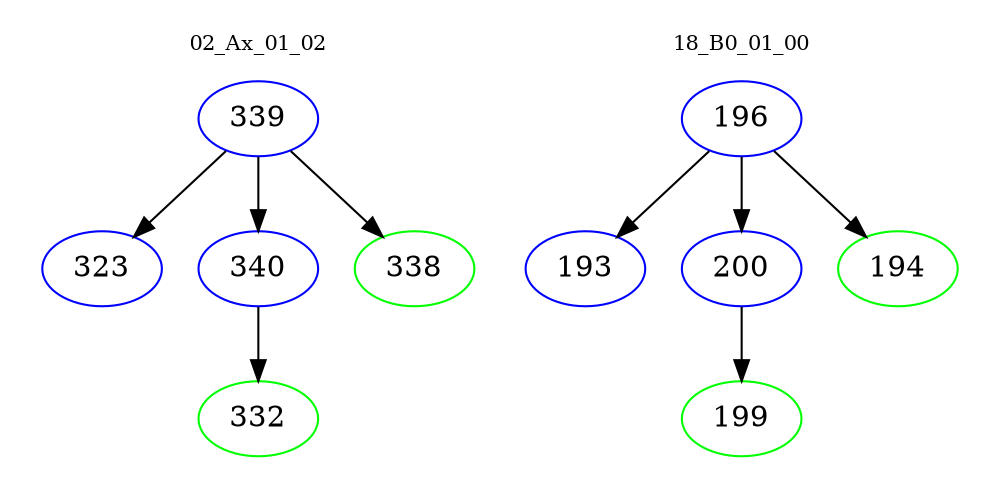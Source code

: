 digraph{
subgraph cluster_0 {
color = white
label = "02_Ax_01_02";
fontsize=10;
T0_339 [label="339", color="blue"]
T0_339 -> T0_323 [color="black"]
T0_323 [label="323", color="blue"]
T0_339 -> T0_340 [color="black"]
T0_340 [label="340", color="blue"]
T0_340 -> T0_332 [color="black"]
T0_332 [label="332", color="green"]
T0_339 -> T0_338 [color="black"]
T0_338 [label="338", color="green"]
}
subgraph cluster_1 {
color = white
label = "18_B0_01_00";
fontsize=10;
T1_196 [label="196", color="blue"]
T1_196 -> T1_193 [color="black"]
T1_193 [label="193", color="blue"]
T1_196 -> T1_200 [color="black"]
T1_200 [label="200", color="blue"]
T1_200 -> T1_199 [color="black"]
T1_199 [label="199", color="green"]
T1_196 -> T1_194 [color="black"]
T1_194 [label="194", color="green"]
}
}

